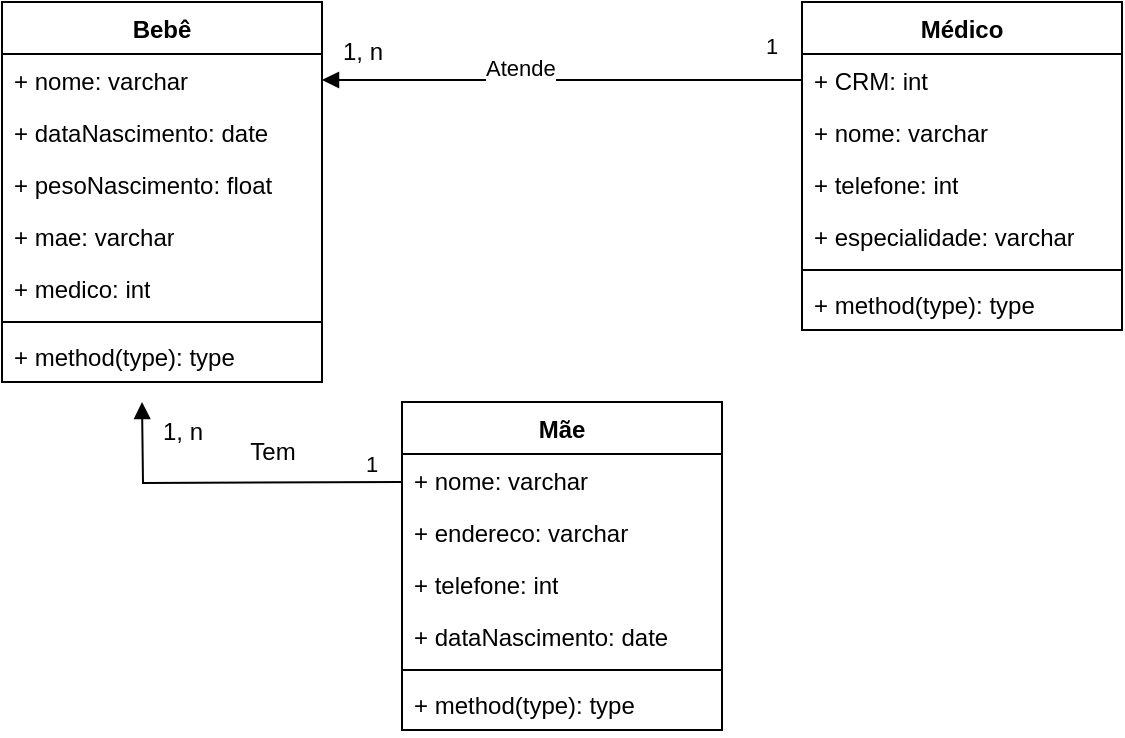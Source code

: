 <mxfile version="21.7.1" type="device">
  <diagram name="Página-1" id="MKT7LR6cxbP7mRmOcsSQ">
    <mxGraphModel dx="1434" dy="775" grid="1" gridSize="10" guides="1" tooltips="1" connect="1" arrows="1" fold="1" page="1" pageScale="1" pageWidth="827" pageHeight="1169" math="0" shadow="0">
      <root>
        <mxCell id="0" />
        <mxCell id="1" parent="0" />
        <mxCell id="AE6Wa3ChTbL-uQgYB3lj-1" value="Bebê" style="swimlane;fontStyle=1;align=center;verticalAlign=top;childLayout=stackLayout;horizontal=1;startSize=26;horizontalStack=0;resizeParent=1;resizeParentMax=0;resizeLast=0;collapsible=1;marginBottom=0;whiteSpace=wrap;html=1;" parent="1" vertex="1">
          <mxGeometry x="120" y="80" width="160" height="190" as="geometry" />
        </mxCell>
        <mxCell id="AE6Wa3ChTbL-uQgYB3lj-2" value="+ nome: varchar" style="text;strokeColor=none;fillColor=none;align=left;verticalAlign=top;spacingLeft=4;spacingRight=4;overflow=hidden;rotatable=0;points=[[0,0.5],[1,0.5]];portConstraint=eastwest;whiteSpace=wrap;html=1;" parent="AE6Wa3ChTbL-uQgYB3lj-1" vertex="1">
          <mxGeometry y="26" width="160" height="26" as="geometry" />
        </mxCell>
        <mxCell id="AE6Wa3ChTbL-uQgYB3lj-5" value="+ dataNascimento: date&lt;br&gt;" style="text;strokeColor=none;fillColor=none;align=left;verticalAlign=top;spacingLeft=4;spacingRight=4;overflow=hidden;rotatable=0;points=[[0,0.5],[1,0.5]];portConstraint=eastwest;whiteSpace=wrap;html=1;" parent="AE6Wa3ChTbL-uQgYB3lj-1" vertex="1">
          <mxGeometry y="52" width="160" height="26" as="geometry" />
        </mxCell>
        <mxCell id="AE6Wa3ChTbL-uQgYB3lj-6" value="+ pesoNascimento: float" style="text;strokeColor=none;fillColor=none;align=left;verticalAlign=top;spacingLeft=4;spacingRight=4;overflow=hidden;rotatable=0;points=[[0,0.5],[1,0.5]];portConstraint=eastwest;whiteSpace=wrap;html=1;" parent="AE6Wa3ChTbL-uQgYB3lj-1" vertex="1">
          <mxGeometry y="78" width="160" height="26" as="geometry" />
        </mxCell>
        <mxCell id="AE6Wa3ChTbL-uQgYB3lj-7" value="+ mae: varchar" style="text;strokeColor=none;fillColor=none;align=left;verticalAlign=top;spacingLeft=4;spacingRight=4;overflow=hidden;rotatable=0;points=[[0,0.5],[1,0.5]];portConstraint=eastwest;whiteSpace=wrap;html=1;" parent="AE6Wa3ChTbL-uQgYB3lj-1" vertex="1">
          <mxGeometry y="104" width="160" height="26" as="geometry" />
        </mxCell>
        <mxCell id="AE6Wa3ChTbL-uQgYB3lj-8" value="+ medico: int" style="text;strokeColor=none;fillColor=none;align=left;verticalAlign=top;spacingLeft=4;spacingRight=4;overflow=hidden;rotatable=0;points=[[0,0.5],[1,0.5]];portConstraint=eastwest;whiteSpace=wrap;html=1;" parent="AE6Wa3ChTbL-uQgYB3lj-1" vertex="1">
          <mxGeometry y="130" width="160" height="26" as="geometry" />
        </mxCell>
        <mxCell id="AE6Wa3ChTbL-uQgYB3lj-3" value="" style="line;strokeWidth=1;fillColor=none;align=left;verticalAlign=middle;spacingTop=-1;spacingLeft=3;spacingRight=3;rotatable=0;labelPosition=right;points=[];portConstraint=eastwest;strokeColor=inherit;" parent="AE6Wa3ChTbL-uQgYB3lj-1" vertex="1">
          <mxGeometry y="156" width="160" height="8" as="geometry" />
        </mxCell>
        <mxCell id="AE6Wa3ChTbL-uQgYB3lj-4" value="+ method(type): type" style="text;strokeColor=none;fillColor=none;align=left;verticalAlign=top;spacingLeft=4;spacingRight=4;overflow=hidden;rotatable=0;points=[[0,0.5],[1,0.5]];portConstraint=eastwest;whiteSpace=wrap;html=1;" parent="AE6Wa3ChTbL-uQgYB3lj-1" vertex="1">
          <mxGeometry y="164" width="160" height="26" as="geometry" />
        </mxCell>
        <mxCell id="AE6Wa3ChTbL-uQgYB3lj-9" value="Mãe" style="swimlane;fontStyle=1;align=center;verticalAlign=top;childLayout=stackLayout;horizontal=1;startSize=26;horizontalStack=0;resizeParent=1;resizeParentMax=0;resizeLast=0;collapsible=1;marginBottom=0;whiteSpace=wrap;html=1;" parent="1" vertex="1">
          <mxGeometry x="320" y="280" width="160" height="164" as="geometry" />
        </mxCell>
        <mxCell id="AE6Wa3ChTbL-uQgYB3lj-10" value="+ nome: varchar" style="text;strokeColor=none;fillColor=none;align=left;verticalAlign=top;spacingLeft=4;spacingRight=4;overflow=hidden;rotatable=0;points=[[0,0.5],[1,0.5]];portConstraint=eastwest;whiteSpace=wrap;html=1;" parent="AE6Wa3ChTbL-uQgYB3lj-9" vertex="1">
          <mxGeometry y="26" width="160" height="26" as="geometry" />
        </mxCell>
        <mxCell id="AE6Wa3ChTbL-uQgYB3lj-14" value="+ endereco: varchar" style="text;strokeColor=none;fillColor=none;align=left;verticalAlign=top;spacingLeft=4;spacingRight=4;overflow=hidden;rotatable=0;points=[[0,0.5],[1,0.5]];portConstraint=eastwest;whiteSpace=wrap;html=1;" parent="AE6Wa3ChTbL-uQgYB3lj-9" vertex="1">
          <mxGeometry y="52" width="160" height="26" as="geometry" />
        </mxCell>
        <mxCell id="AE6Wa3ChTbL-uQgYB3lj-15" value="+ telefone: int" style="text;strokeColor=none;fillColor=none;align=left;verticalAlign=top;spacingLeft=4;spacingRight=4;overflow=hidden;rotatable=0;points=[[0,0.5],[1,0.5]];portConstraint=eastwest;whiteSpace=wrap;html=1;" parent="AE6Wa3ChTbL-uQgYB3lj-9" vertex="1">
          <mxGeometry y="78" width="160" height="26" as="geometry" />
        </mxCell>
        <mxCell id="AE6Wa3ChTbL-uQgYB3lj-16" value="+ dataNascimento: date" style="text;strokeColor=none;fillColor=none;align=left;verticalAlign=top;spacingLeft=4;spacingRight=4;overflow=hidden;rotatable=0;points=[[0,0.5],[1,0.5]];portConstraint=eastwest;whiteSpace=wrap;html=1;" parent="AE6Wa3ChTbL-uQgYB3lj-9" vertex="1">
          <mxGeometry y="104" width="160" height="26" as="geometry" />
        </mxCell>
        <mxCell id="AE6Wa3ChTbL-uQgYB3lj-11" value="" style="line;strokeWidth=1;fillColor=none;align=left;verticalAlign=middle;spacingTop=-1;spacingLeft=3;spacingRight=3;rotatable=0;labelPosition=right;points=[];portConstraint=eastwest;strokeColor=inherit;" parent="AE6Wa3ChTbL-uQgYB3lj-9" vertex="1">
          <mxGeometry y="130" width="160" height="8" as="geometry" />
        </mxCell>
        <mxCell id="AE6Wa3ChTbL-uQgYB3lj-12" value="+ method(type): type" style="text;strokeColor=none;fillColor=none;align=left;verticalAlign=top;spacingLeft=4;spacingRight=4;overflow=hidden;rotatable=0;points=[[0,0.5],[1,0.5]];portConstraint=eastwest;whiteSpace=wrap;html=1;" parent="AE6Wa3ChTbL-uQgYB3lj-9" vertex="1">
          <mxGeometry y="138" width="160" height="26" as="geometry" />
        </mxCell>
        <mxCell id="AE6Wa3ChTbL-uQgYB3lj-17" value="Médico" style="swimlane;fontStyle=1;align=center;verticalAlign=top;childLayout=stackLayout;horizontal=1;startSize=26;horizontalStack=0;resizeParent=1;resizeParentMax=0;resizeLast=0;collapsible=1;marginBottom=0;whiteSpace=wrap;html=1;" parent="1" vertex="1">
          <mxGeometry x="520" y="80" width="160" height="164" as="geometry" />
        </mxCell>
        <mxCell id="AE6Wa3ChTbL-uQgYB3lj-18" value="+ CRM: int" style="text;strokeColor=none;fillColor=none;align=left;verticalAlign=top;spacingLeft=4;spacingRight=4;overflow=hidden;rotatable=0;points=[[0,0.5],[1,0.5]];portConstraint=eastwest;whiteSpace=wrap;html=1;" parent="AE6Wa3ChTbL-uQgYB3lj-17" vertex="1">
          <mxGeometry y="26" width="160" height="26" as="geometry" />
        </mxCell>
        <mxCell id="AE6Wa3ChTbL-uQgYB3lj-21" value="+ nome: varchar" style="text;strokeColor=none;fillColor=none;align=left;verticalAlign=top;spacingLeft=4;spacingRight=4;overflow=hidden;rotatable=0;points=[[0,0.5],[1,0.5]];portConstraint=eastwest;whiteSpace=wrap;html=1;" parent="AE6Wa3ChTbL-uQgYB3lj-17" vertex="1">
          <mxGeometry y="52" width="160" height="26" as="geometry" />
        </mxCell>
        <mxCell id="AE6Wa3ChTbL-uQgYB3lj-22" value="+ telefone: int" style="text;strokeColor=none;fillColor=none;align=left;verticalAlign=top;spacingLeft=4;spacingRight=4;overflow=hidden;rotatable=0;points=[[0,0.5],[1,0.5]];portConstraint=eastwest;whiteSpace=wrap;html=1;" parent="AE6Wa3ChTbL-uQgYB3lj-17" vertex="1">
          <mxGeometry y="78" width="160" height="26" as="geometry" />
        </mxCell>
        <mxCell id="AE6Wa3ChTbL-uQgYB3lj-23" value="+ especialidade: varchar" style="text;strokeColor=none;fillColor=none;align=left;verticalAlign=top;spacingLeft=4;spacingRight=4;overflow=hidden;rotatable=0;points=[[0,0.5],[1,0.5]];portConstraint=eastwest;whiteSpace=wrap;html=1;" parent="AE6Wa3ChTbL-uQgYB3lj-17" vertex="1">
          <mxGeometry y="104" width="160" height="26" as="geometry" />
        </mxCell>
        <mxCell id="AE6Wa3ChTbL-uQgYB3lj-19" value="" style="line;strokeWidth=1;fillColor=none;align=left;verticalAlign=middle;spacingTop=-1;spacingLeft=3;spacingRight=3;rotatable=0;labelPosition=right;points=[];portConstraint=eastwest;strokeColor=inherit;" parent="AE6Wa3ChTbL-uQgYB3lj-17" vertex="1">
          <mxGeometry y="130" width="160" height="8" as="geometry" />
        </mxCell>
        <mxCell id="AE6Wa3ChTbL-uQgYB3lj-20" value="+ method(type): type" style="text;strokeColor=none;fillColor=none;align=left;verticalAlign=top;spacingLeft=4;spacingRight=4;overflow=hidden;rotatable=0;points=[[0,0.5],[1,0.5]];portConstraint=eastwest;whiteSpace=wrap;html=1;" parent="AE6Wa3ChTbL-uQgYB3lj-17" vertex="1">
          <mxGeometry y="138" width="160" height="26" as="geometry" />
        </mxCell>
        <mxCell id="AE6Wa3ChTbL-uQgYB3lj-24" value="Atende" style="endArrow=block;endFill=1;html=1;edgeStyle=orthogonalEdgeStyle;align=left;verticalAlign=top;rounded=0;exitX=0;exitY=0.5;exitDx=0;exitDy=0;entryX=1;entryY=0.5;entryDx=0;entryDy=0;" parent="1" source="AE6Wa3ChTbL-uQgYB3lj-18" target="AE6Wa3ChTbL-uQgYB3lj-2" edge="1">
          <mxGeometry x="0.333" y="-19" relative="1" as="geometry">
            <mxPoint x="290" y="120" as="sourcePoint" />
            <mxPoint x="390" y="170" as="targetPoint" />
            <mxPoint as="offset" />
          </mxGeometry>
        </mxCell>
        <mxCell id="AE6Wa3ChTbL-uQgYB3lj-25" value="1" style="edgeLabel;resizable=0;html=1;align=left;verticalAlign=bottom;" parent="AE6Wa3ChTbL-uQgYB3lj-24" connectable="0" vertex="1">
          <mxGeometry x="-1" relative="1" as="geometry">
            <mxPoint x="-20" y="-9" as="offset" />
          </mxGeometry>
        </mxCell>
        <mxCell id="AE6Wa3ChTbL-uQgYB3lj-26" value="1, n" style="text;html=1;align=center;verticalAlign=middle;resizable=0;points=[];autosize=1;strokeColor=none;fillColor=none;" parent="1" vertex="1">
          <mxGeometry x="280" y="90" width="40" height="30" as="geometry" />
        </mxCell>
        <mxCell id="QSUQL0QuFOxF4aN8pQJT-4" value="Tem" style="text;html=1;align=center;verticalAlign=middle;resizable=0;points=[];autosize=1;strokeColor=none;fillColor=none;" parent="1" vertex="1">
          <mxGeometry x="230" y="290" width="50" height="30" as="geometry" />
        </mxCell>
        <mxCell id="QSUQL0QuFOxF4aN8pQJT-5" value="1, n" style="text;html=1;align=center;verticalAlign=middle;resizable=0;points=[];autosize=1;strokeColor=none;fillColor=none;" parent="1" vertex="1">
          <mxGeometry x="190" y="280" width="40" height="30" as="geometry" />
        </mxCell>
        <mxCell id="QSUQL0QuFOxF4aN8pQJT-2" value="" style="endArrow=block;endFill=1;html=1;edgeStyle=orthogonalEdgeStyle;align=left;verticalAlign=top;rounded=0;" parent="1" edge="1">
          <mxGeometry x="-1" relative="1" as="geometry">
            <mxPoint x="320" y="320" as="sourcePoint" />
            <mxPoint x="190" y="280" as="targetPoint" />
          </mxGeometry>
        </mxCell>
        <mxCell id="QSUQL0QuFOxF4aN8pQJT-3" value="1" style="edgeLabel;resizable=0;html=1;align=left;verticalAlign=bottom;" parent="QSUQL0QuFOxF4aN8pQJT-2" connectable="0" vertex="1">
          <mxGeometry x="-1" relative="1" as="geometry">
            <mxPoint x="-20" y="-1" as="offset" />
          </mxGeometry>
        </mxCell>
      </root>
    </mxGraphModel>
  </diagram>
</mxfile>
